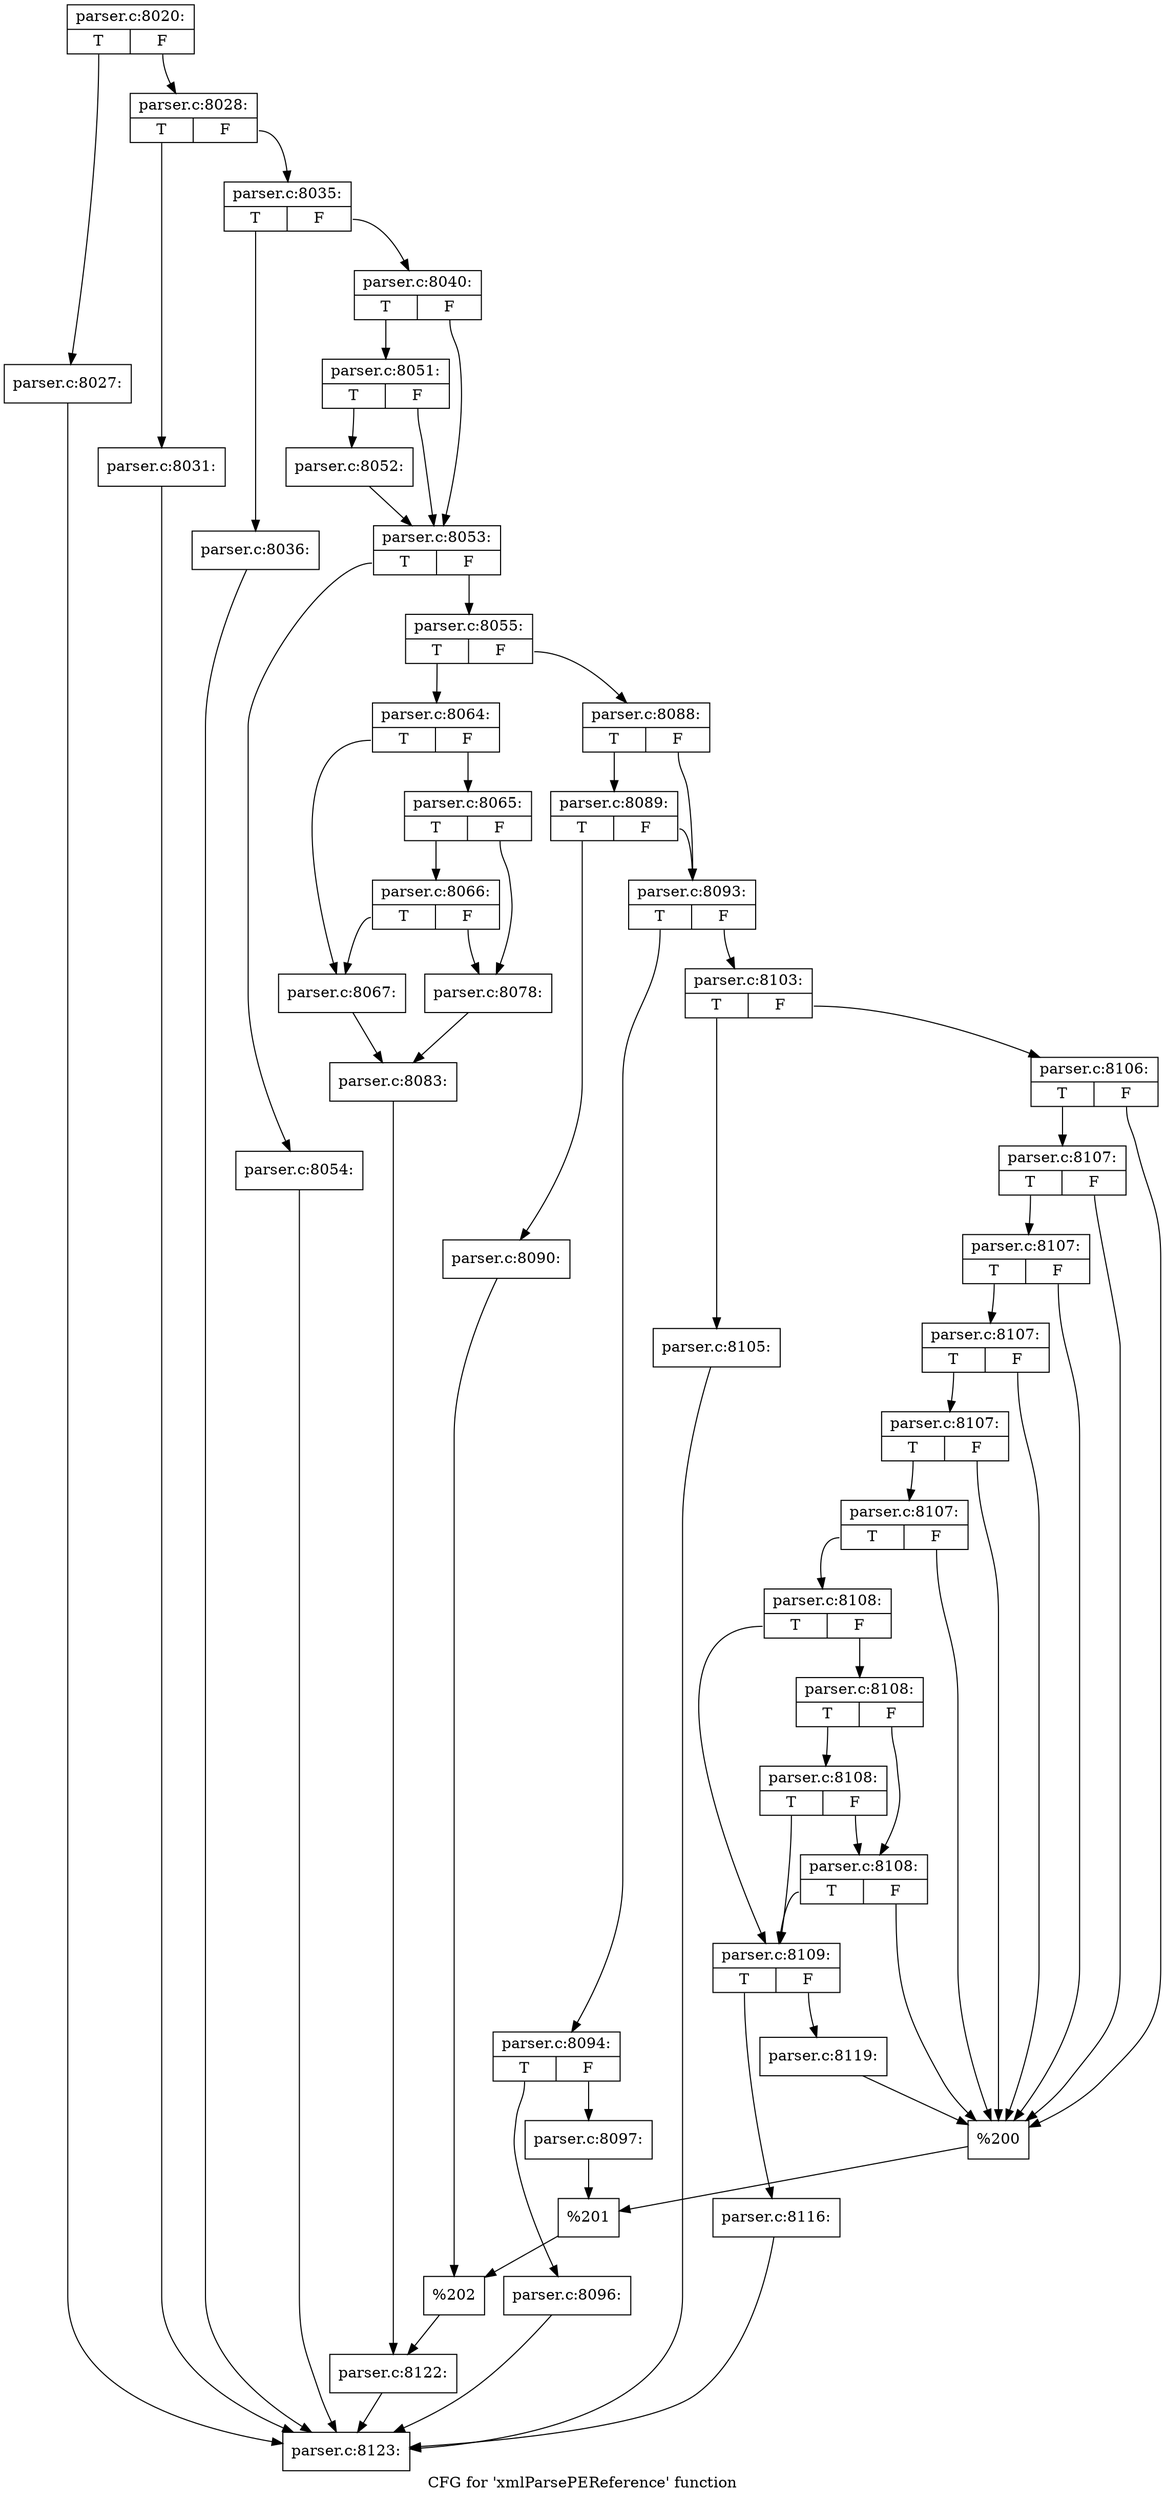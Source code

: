 digraph "CFG for 'xmlParsePEReference' function" {
	label="CFG for 'xmlParsePEReference' function";

	Node0x5bff3b0 [shape=record,label="{parser.c:8020:|{<s0>T|<s1>F}}"];
	Node0x5bff3b0:s0 -> Node0x5c21660;
	Node0x5bff3b0:s1 -> Node0x5c216b0;
	Node0x5c21660 [shape=record,label="{parser.c:8027:}"];
	Node0x5c21660 -> Node0x5c08780;
	Node0x5c216b0 [shape=record,label="{parser.c:8028:|{<s0>T|<s1>F}}"];
	Node0x5c216b0:s0 -> Node0x5c22070;
	Node0x5c216b0:s1 -> Node0x5c220c0;
	Node0x5c22070 [shape=record,label="{parser.c:8031:}"];
	Node0x5c22070 -> Node0x5c08780;
	Node0x5c220c0 [shape=record,label="{parser.c:8035:|{<s0>T|<s1>F}}"];
	Node0x5c220c0:s0 -> Node0x5c228e0;
	Node0x5c220c0:s1 -> Node0x5c22930;
	Node0x5c228e0 [shape=record,label="{parser.c:8036:}"];
	Node0x5c228e0 -> Node0x5c08780;
	Node0x5c22930 [shape=record,label="{parser.c:8040:|{<s0>T|<s1>F}}"];
	Node0x5c22930:s0 -> Node0x5c23700;
	Node0x5c22930:s1 -> Node0x5c236b0;
	Node0x5c23700 [shape=record,label="{parser.c:8051:|{<s0>T|<s1>F}}"];
	Node0x5c23700:s0 -> Node0x5c23660;
	Node0x5c23700:s1 -> Node0x5c236b0;
	Node0x5c23660 [shape=record,label="{parser.c:8052:}"];
	Node0x5c23660 -> Node0x5c236b0;
	Node0x5c236b0 [shape=record,label="{parser.c:8053:|{<s0>T|<s1>F}}"];
	Node0x5c236b0:s0 -> Node0x5c24730;
	Node0x5c236b0:s1 -> Node0x5c24780;
	Node0x5c24730 [shape=record,label="{parser.c:8054:}"];
	Node0x5c24730 -> Node0x5c08780;
	Node0x5c24780 [shape=record,label="{parser.c:8055:|{<s0>T|<s1>F}}"];
	Node0x5c24780:s0 -> Node0x5c24c60;
	Node0x5c24780:s1 -> Node0x5c24d00;
	Node0x5c24c60 [shape=record,label="{parser.c:8064:|{<s0>T|<s1>F}}"];
	Node0x5c24c60:s0 -> Node0x5c250c0;
	Node0x5c24c60:s1 -> Node0x5c251b0;
	Node0x5c251b0 [shape=record,label="{parser.c:8065:|{<s0>T|<s1>F}}"];
	Node0x5c251b0:s0 -> Node0x5c25560;
	Node0x5c251b0:s1 -> Node0x5c25160;
	Node0x5c25560 [shape=record,label="{parser.c:8066:|{<s0>T|<s1>F}}"];
	Node0x5c25560:s0 -> Node0x5c250c0;
	Node0x5c25560:s1 -> Node0x5c25160;
	Node0x5c250c0 [shape=record,label="{parser.c:8067:}"];
	Node0x5c250c0 -> Node0x5c25110;
	Node0x5c25160 [shape=record,label="{parser.c:8078:}"];
	Node0x5c25160 -> Node0x5c25110;
	Node0x5c25110 [shape=record,label="{parser.c:8083:}"];
	Node0x5c25110 -> Node0x5c24cb0;
	Node0x5c24d00 [shape=record,label="{parser.c:8088:|{<s0>T|<s1>F}}"];
	Node0x5c24d00:s0 -> Node0x5c26b10;
	Node0x5c24d00:s1 -> Node0x5c26ac0;
	Node0x5c26b10 [shape=record,label="{parser.c:8089:|{<s0>T|<s1>F}}"];
	Node0x5c26b10:s0 -> Node0x5c26a20;
	Node0x5c26b10:s1 -> Node0x5c26ac0;
	Node0x5c26a20 [shape=record,label="{parser.c:8090:}"];
	Node0x5c26a20 -> Node0x5c26a70;
	Node0x5c26ac0 [shape=record,label="{parser.c:8093:|{<s0>T|<s1>F}}"];
	Node0x5c26ac0:s0 -> Node0x5c27840;
	Node0x5c26ac0:s1 -> Node0x5c278e0;
	Node0x5c27840 [shape=record,label="{parser.c:8094:|{<s0>T|<s1>F}}"];
	Node0x5c27840:s0 -> Node0x5c28170;
	Node0x5c27840:s1 -> Node0x5c281c0;
	Node0x5c28170 [shape=record,label="{parser.c:8096:}"];
	Node0x5c28170 -> Node0x5c08780;
	Node0x5c281c0 [shape=record,label="{parser.c:8097:}"];
	Node0x5c281c0 -> Node0x5c27890;
	Node0x5c278e0 [shape=record,label="{parser.c:8103:|{<s0>T|<s1>F}}"];
	Node0x5c278e0:s0 -> Node0x5c28ad0;
	Node0x5c278e0:s1 -> Node0x5c28b20;
	Node0x5c28ad0 [shape=record,label="{parser.c:8105:}"];
	Node0x5c28ad0 -> Node0x5c08780;
	Node0x5c28b20 [shape=record,label="{parser.c:8106:|{<s0>T|<s1>F}}"];
	Node0x5c28b20:s0 -> Node0x5c29150;
	Node0x5c28b20:s1 -> Node0x5c29080;
	Node0x5c29150 [shape=record,label="{parser.c:8107:|{<s0>T|<s1>F}}"];
	Node0x5c29150:s0 -> Node0x5c29680;
	Node0x5c29150:s1 -> Node0x5c29080;
	Node0x5c29680 [shape=record,label="{parser.c:8107:|{<s0>T|<s1>F}}"];
	Node0x5c29680:s0 -> Node0x5c29630;
	Node0x5c29680:s1 -> Node0x5c29080;
	Node0x5c29630 [shape=record,label="{parser.c:8107:|{<s0>T|<s1>F}}"];
	Node0x5c29630:s0 -> Node0x5c295e0;
	Node0x5c29630:s1 -> Node0x5c29080;
	Node0x5c295e0 [shape=record,label="{parser.c:8107:|{<s0>T|<s1>F}}"];
	Node0x5c295e0:s0 -> Node0x5c29560;
	Node0x5c295e0:s1 -> Node0x5c29080;
	Node0x5c29560 [shape=record,label="{parser.c:8107:|{<s0>T|<s1>F}}"];
	Node0x5c29560:s0 -> Node0x5c290d0;
	Node0x5c29560:s1 -> Node0x5c29080;
	Node0x5c290d0 [shape=record,label="{parser.c:8108:|{<s0>T|<s1>F}}"];
	Node0x5c290d0:s0 -> Node0x5c29030;
	Node0x5c290d0:s1 -> Node0x5c2af10;
	Node0x5c2af10 [shape=record,label="{parser.c:8108:|{<s0>T|<s1>F}}"];
	Node0x5c2af10:s0 -> Node0x5c2b420;
	Node0x5c2af10:s1 -> Node0x5c2aec0;
	Node0x5c2b420 [shape=record,label="{parser.c:8108:|{<s0>T|<s1>F}}"];
	Node0x5c2b420:s0 -> Node0x5c29030;
	Node0x5c2b420:s1 -> Node0x5c2aec0;
	Node0x5c2aec0 [shape=record,label="{parser.c:8108:|{<s0>T|<s1>F}}"];
	Node0x5c2aec0:s0 -> Node0x5c29030;
	Node0x5c2aec0:s1 -> Node0x5c29080;
	Node0x5c29030 [shape=record,label="{parser.c:8109:|{<s0>T|<s1>F}}"];
	Node0x5c29030:s0 -> Node0x5c2c4b0;
	Node0x5c29030:s1 -> Node0x5c2c500;
	Node0x5c2c4b0 [shape=record,label="{parser.c:8116:}"];
	Node0x5c2c4b0 -> Node0x5c08780;
	Node0x5c2c500 [shape=record,label="{parser.c:8119:}"];
	Node0x5c2c500 -> Node0x5c29080;
	Node0x5c29080 [shape=record,label="{%200}"];
	Node0x5c29080 -> Node0x5c27890;
	Node0x5c27890 [shape=record,label="{%201}"];
	Node0x5c27890 -> Node0x5c26a70;
	Node0x5c26a70 [shape=record,label="{%202}"];
	Node0x5c26a70 -> Node0x5c24cb0;
	Node0x5c24cb0 [shape=record,label="{parser.c:8122:}"];
	Node0x5c24cb0 -> Node0x5c08780;
	Node0x5c08780 [shape=record,label="{parser.c:8123:}"];
}
